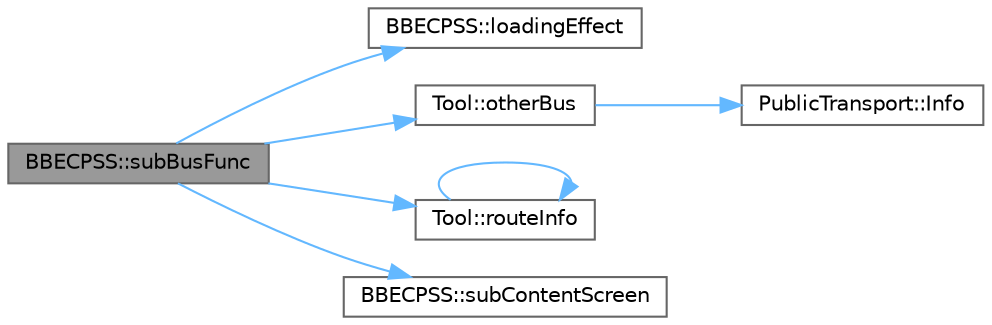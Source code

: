 digraph "BBECPSS::subBusFunc"
{
 // LATEX_PDF_SIZE
  bgcolor="transparent";
  edge [fontname=Helvetica,fontsize=10,labelfontname=Helvetica,labelfontsize=10];
  node [fontname=Helvetica,fontsize=10,shape=box,height=0.2,width=0.4];
  rankdir="LR";
  Node1 [label="BBECPSS::subBusFunc",height=0.2,width=0.4,color="gray40", fillcolor="grey60", style="filled", fontcolor="black",tooltip=" "];
  Node1 -> Node2 [color="steelblue1",style="solid"];
  Node2 [label="BBECPSS::loadingEffect",height=0.2,width=0.4,color="grey40", fillcolor="white", style="filled",URL="$class_b_b_e_c_p_s_s.html#ae129be5558914aab849f3f5dc0bb86c0",tooltip=" "];
  Node1 -> Node3 [color="steelblue1",style="solid"];
  Node3 [label="Tool::otherBus",height=0.2,width=0.4,color="grey40", fillcolor="white", style="filled",URL="$class_tool.html#ac7b209dc86c941d0d1c4e4c5bdd763c2",tooltip=" "];
  Node3 -> Node4 [color="steelblue1",style="solid"];
  Node4 [label="PublicTransport::Info",height=0.2,width=0.4,color="grey40", fillcolor="white", style="filled",URL="$class_public_transport.html#a6c5d4e433a06219fa7947fab8dd088e6",tooltip=" "];
  Node1 -> Node5 [color="steelblue1",style="solid"];
  Node5 [label="Tool::routeInfo",height=0.2,width=0.4,color="grey40", fillcolor="white", style="filled",URL="$class_tool.html#af5d9375dbde114d55131ef6fb4633436",tooltip=" "];
  Node5 -> Node5 [color="steelblue1",style="solid"];
  Node1 -> Node6 [color="steelblue1",style="solid"];
  Node6 [label="BBECPSS::subContentScreen",height=0.2,width=0.4,color="grey40", fillcolor="white", style="filled",URL="$class_b_b_e_c_p_s_s.html#a40b0104203523df2b1af8448c8bf0724",tooltip=" "];
}
